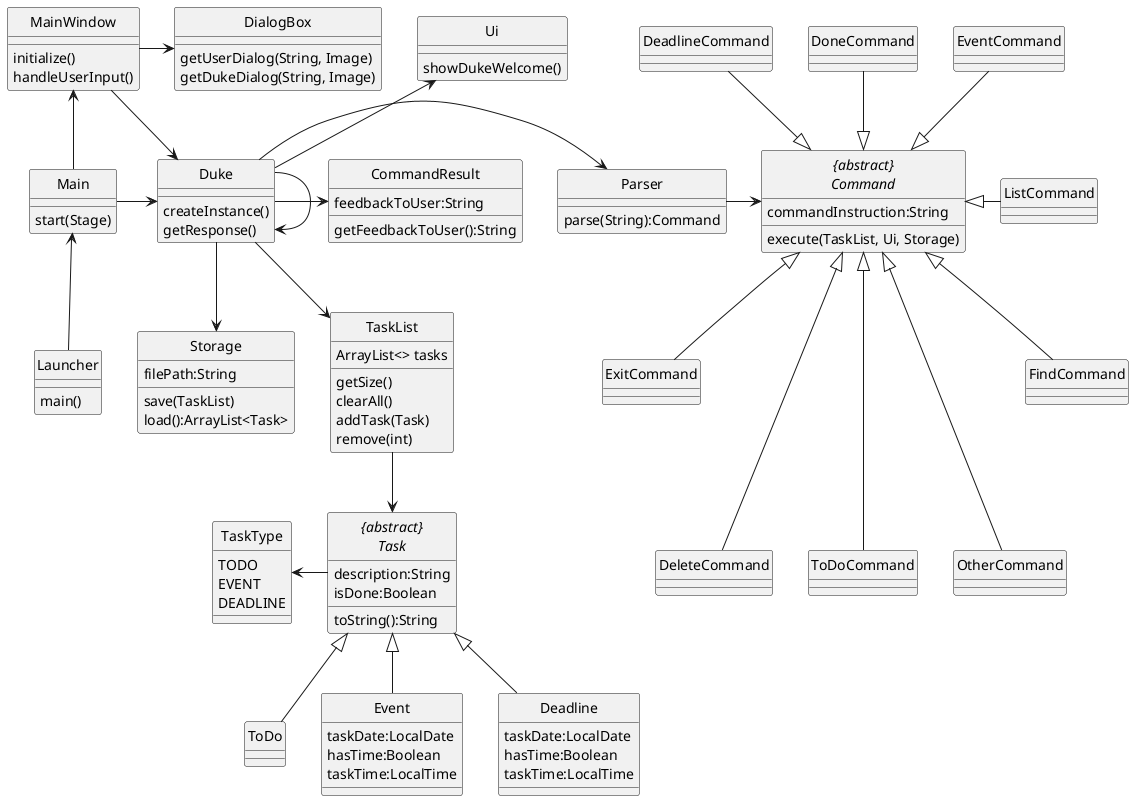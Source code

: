 @startuml
hide circle

abstract class  "{abstract}\nTask" As Task{
description:String
isDone:Boolean
toString():String
}
abstract class "{abstract}\nCommand" As Command{
commandInstruction:String
execute(TaskList, Ui, Storage)
}
class Launcher{
main()
}
class Main{
start(Stage)
}
class MainWindow{
initialize()
handleUserInput()
}
class Duke{
createInstance()
getResponse()
}
class DialogBox{
getUserDialog(String, Image)
getDukeDialog(String, Image)
}
class Ui{
showDukeWelcome()
}
class Storage{
filePath:String
save(TaskList)
load():ArrayList<Task>
}
class ToDo
class Event{
taskDate:LocalDate
hasTime:Boolean
taskTime:LocalTime
}
class Deadline{
taskDate:LocalDate
hasTime:Boolean
taskTime:LocalTime
}
class TaskList {
ArrayList<> tasks
getSize()
clearAll()
addTask(Task)
remove(int)
}
class Parser{
parse(String):Command
}
class ToDoCommand
class OtherCommand
class ListCommand
class FindCommand
class ExitCommand
class DeleteCommand
class DeadlineCommand
class DoneCommand
class EventCommand
class CommandResult{
feedbackToUser:String
getFeedbackToUser():String
}

Main <-- Launcher
MainWindow <-- Main

Duke -> Duke
MainWindow -> Duke
Main -> Duke
MainWindow -> DialogBox

Ui <-- Duke
Duke -> Parser
Duke --> TaskList
Duke --> Storage

Duke -> CommandResult


Parser -> Command
Command <|--- ToDoCommand
Command <|--- OtherCommand
Command <|- ListCommand
Command <|-- FindCommand
Command <|-- ExitCommand
Command <|--- DeleteCommand
DeadlineCommand --|> Command
DoneCommand --|> Command
EventCommand --|> Command

TaskList --> Task

enum TaskType {
TODO
EVENT
DEADLINE
}
TaskType <- Task
Task <|-- Event
Task <|-- Deadline
Task <|-- ToDo

@enduml